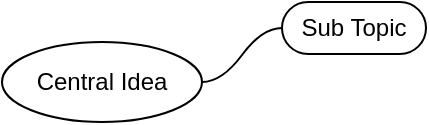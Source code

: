 <mxfile version="15.2.9" type="github">
  <diagram id="RZYyyVi9rmZEfE21HHz_" name="第 1 页">
    <mxGraphModel dx="1422" dy="762" grid="1" gridSize="10" guides="1" tooltips="1" connect="1" arrows="1" fold="1" page="1" pageScale="1" pageWidth="827" pageHeight="1169" math="0" shadow="0">
      <root>
        <mxCell id="0" />
        <mxCell id="1" parent="0" />
        <mxCell id="hePlMw0NXeprT5TnxDId-1" value="Central Idea" style="ellipse;whiteSpace=wrap;html=1;align=center;newEdgeStyle={&quot;edgeStyle&quot;:&quot;entityRelationEdgeStyle&quot;,&quot;startArrow&quot;:&quot;none&quot;,&quot;endArrow&quot;:&quot;none&quot;,&quot;segment&quot;:10,&quot;curved&quot;:1};treeFolding=1;treeMoving=1;" vertex="1" parent="1">
          <mxGeometry x="400" y="260" width="100" height="40" as="geometry" />
        </mxCell>
        <mxCell id="hePlMw0NXeprT5TnxDId-2" value="Sub Topic" style="whiteSpace=wrap;html=1;rounded=1;arcSize=50;align=center;verticalAlign=middle;strokeWidth=1;autosize=1;spacing=4;treeFolding=1;treeMoving=1;newEdgeStyle={&quot;edgeStyle&quot;:&quot;entityRelationEdgeStyle&quot;,&quot;startArrow&quot;:&quot;none&quot;,&quot;endArrow&quot;:&quot;none&quot;,&quot;segment&quot;:10,&quot;curved&quot;:1};" vertex="1" parent="1">
          <mxGeometry x="540" y="240" width="72" height="26" as="geometry" />
        </mxCell>
        <mxCell id="hePlMw0NXeprT5TnxDId-3" value="" style="edgeStyle=entityRelationEdgeStyle;startArrow=none;endArrow=none;segment=10;curved=1;" edge="1" target="hePlMw0NXeprT5TnxDId-2" parent="1">
          <mxGeometry relative="1" as="geometry">
            <mxPoint x="500" y="280" as="sourcePoint" />
          </mxGeometry>
        </mxCell>
      </root>
    </mxGraphModel>
  </diagram>
</mxfile>
